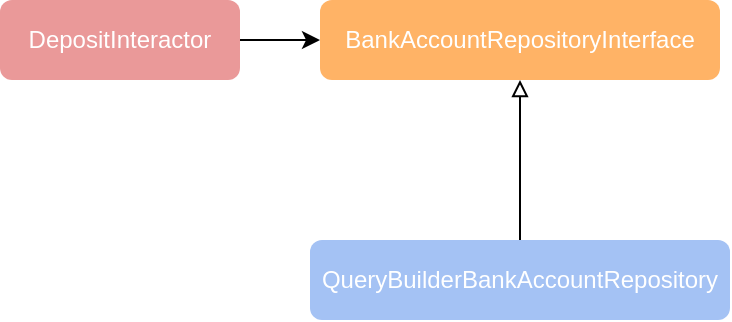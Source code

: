 <mxfile>
    <diagram id="OSG7pEJbEgaRlLLoCpN2" name="Page-1">
        <mxGraphModel dx="1693" dy="820" grid="1" gridSize="10" guides="1" tooltips="1" connect="1" arrows="1" fold="1" page="1" pageScale="1" pageWidth="850" pageHeight="1100" math="0" shadow="0">
            <root>
                <mxCell id="0"/>
                <mxCell id="1" parent="0"/>
                <mxCell id="6" style="edgeStyle=none;html=1;" parent="1" source="2" target="5" edge="1">
                    <mxGeometry relative="1" as="geometry"/>
                </mxCell>
                <mxCell id="2" value="&lt;span style=&quot;color: rgb(255, 255, 255);&quot;&gt;Deposit&lt;/span&gt;&lt;font color=&quot;#ffffff&quot;&gt;Interactor&lt;/font&gt;" style="rounded=1;whiteSpace=wrap;html=1;fillColor=#ea9999ff;strokeColor=none;" parent="1" vertex="1">
                    <mxGeometry x="40" y="40" width="120" height="40" as="geometry"/>
                </mxCell>
                <mxCell id="9" style="edgeStyle=none;html=1;endArrow=block;endFill=0;" parent="1" source="3" target="5" edge="1">
                    <mxGeometry relative="1" as="geometry"/>
                </mxCell>
                <mxCell id="3" value="&lt;span style=&quot;color: rgb(255, 255, 255);&quot;&gt;QueryBuilderBankAccount&lt;/span&gt;&lt;font color=&quot;#ffffff&quot;&gt;Repository&lt;/font&gt;" style="rounded=1;whiteSpace=wrap;html=1;fillColor=#a4c2f4ff;strokeColor=none;" parent="1" vertex="1">
                    <mxGeometry x="195" y="160" width="210" height="40" as="geometry"/>
                </mxCell>
                <mxCell id="5" value="&lt;span style=&quot;color: rgb(255, 255, 255);&quot;&gt;BankAccount&lt;/span&gt;&lt;font color=&quot;#ffffff&quot;&gt;RepositoryInterface&lt;/font&gt;&lt;font color=&quot;#ffffff&quot;&gt;&lt;br&gt;&lt;/font&gt;" style="rounded=1;whiteSpace=wrap;html=1;fillColor=#FFB366;strokeColor=none;" parent="1" vertex="1">
                    <mxGeometry x="200" y="40" width="200" height="40" as="geometry"/>
                </mxCell>
            </root>
        </mxGraphModel>
    </diagram>
</mxfile>
